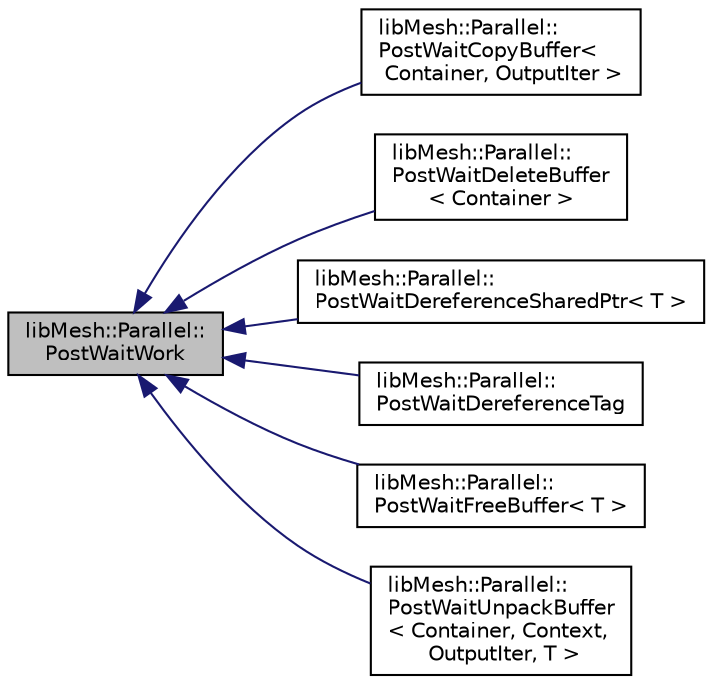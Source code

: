 digraph "libMesh::Parallel::PostWaitWork"
{
  edge [fontname="Helvetica",fontsize="10",labelfontname="Helvetica",labelfontsize="10"];
  node [fontname="Helvetica",fontsize="10",shape=record];
  rankdir="LR";
  Node0 [label="libMesh::Parallel::\lPostWaitWork",height=0.2,width=0.4,color="black", fillcolor="grey75", style="filled", fontcolor="black"];
  Node0 -> Node1 [dir="back",color="midnightblue",fontsize="10",style="solid",fontname="Helvetica"];
  Node1 [label="libMesh::Parallel::\lPostWaitCopyBuffer\<\l Container, OutputIter \>",height=0.2,width=0.4,color="black", fillcolor="white", style="filled",URL="$structlibMesh_1_1Parallel_1_1PostWaitCopyBuffer.html"];
  Node0 -> Node2 [dir="back",color="midnightblue",fontsize="10",style="solid",fontname="Helvetica"];
  Node2 [label="libMesh::Parallel::\lPostWaitDeleteBuffer\l\< Container \>",height=0.2,width=0.4,color="black", fillcolor="white", style="filled",URL="$structlibMesh_1_1Parallel_1_1PostWaitDeleteBuffer.html"];
  Node0 -> Node3 [dir="back",color="midnightblue",fontsize="10",style="solid",fontname="Helvetica"];
  Node3 [label="libMesh::Parallel::\lPostWaitDereferenceSharedPtr\< T \>",height=0.2,width=0.4,color="black", fillcolor="white", style="filled",URL="$structlibMesh_1_1Parallel_1_1PostWaitDereferenceSharedPtr.html"];
  Node0 -> Node4 [dir="back",color="midnightblue",fontsize="10",style="solid",fontname="Helvetica"];
  Node4 [label="libMesh::Parallel::\lPostWaitDereferenceTag",height=0.2,width=0.4,color="black", fillcolor="white", style="filled",URL="$structlibMesh_1_1Parallel_1_1PostWaitDereferenceTag.html"];
  Node0 -> Node5 [dir="back",color="midnightblue",fontsize="10",style="solid",fontname="Helvetica"];
  Node5 [label="libMesh::Parallel::\lPostWaitFreeBuffer\< T \>",height=0.2,width=0.4,color="black", fillcolor="white", style="filled",URL="$structlibMesh_1_1Parallel_1_1PostWaitFreeBuffer.html"];
  Node0 -> Node6 [dir="back",color="midnightblue",fontsize="10",style="solid",fontname="Helvetica"];
  Node6 [label="libMesh::Parallel::\lPostWaitUnpackBuffer\l\< Container, Context,\l OutputIter, T \>",height=0.2,width=0.4,color="black", fillcolor="white", style="filled",URL="$structlibMesh_1_1Parallel_1_1PostWaitUnpackBuffer.html"];
}
